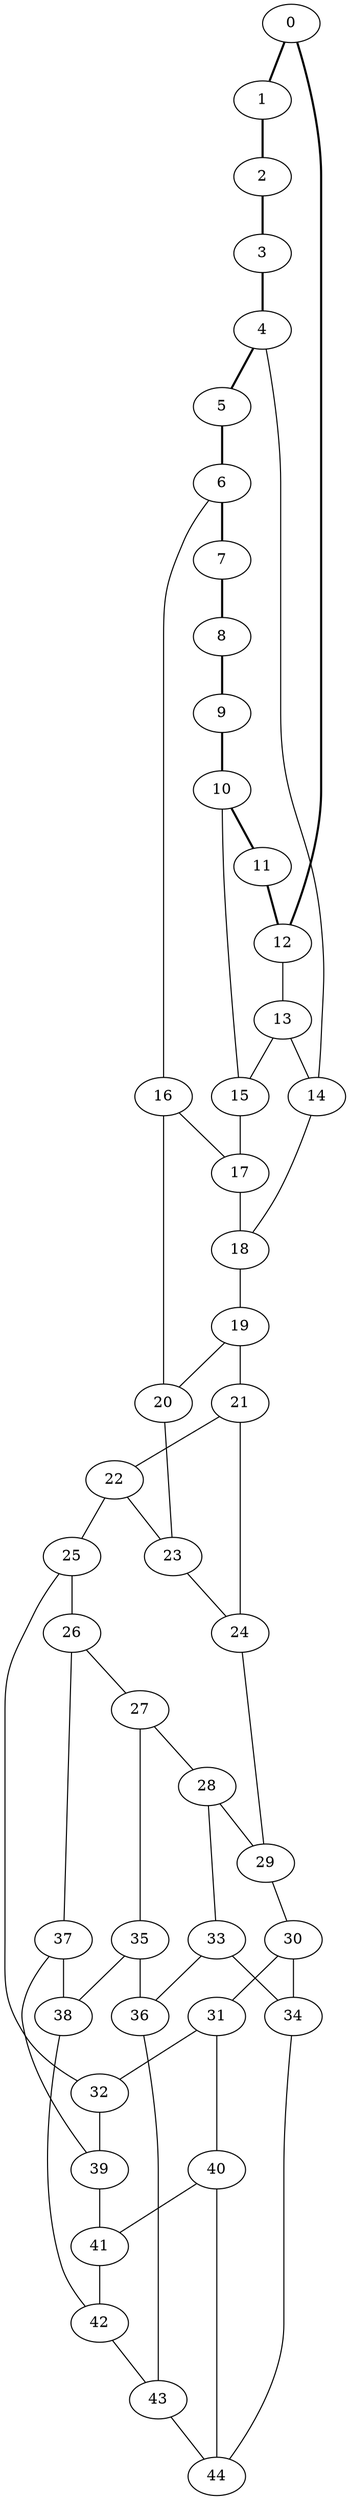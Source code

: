 //Inside of this graph isn't 3-connected
graph G {
0 [ pos = " 10.00,0.00!" ];
0 -- 1[style=bold];
0 -- 12[style=bold];
1 [ pos = " 8.85,4.65!" ];
1 -- 2[style=bold];
2 [ pos = " 5.68,8.23!" ];
2 -- 3[style=bold];
3 [ pos = " 1.21,9.93!" ];
3 -- 4[style=bold];
4 [ pos = " -3.55,9.35!" ];
4 -- 5[style=bold];
4 -- 14;
5 [ pos = " -7.49,6.63!" ];
5 -- 6[style=bold];
6 [ pos = " -9.71,2.39!" ];
6 -- 7[style=bold];
6 -- 16;
7 [ pos = " -9.71,-2.39!" ];
7 -- 8[style=bold];
8 [ pos = " -7.49,-6.63!" ];
8 -- 9[style=bold];
9 [ pos = " -3.55,-9.35!" ];
9 -- 10[style=bold];
10 [ pos = " 1.21,-9.93!" ];
10 -- 11[style=bold];
10 -- 15;
11 [ pos = " 5.68,-8.23!" ];
11 -- 12[style=bold];
12 [ pos = " 8.85,-4.65!" ];
12 -- 13;
13 -- 14;
13 -- 15;
14 -- 18;
15 -- 17;
16 -- 17;
16 -- 20;
17 -- 18;
18 -- 19;
19 -- 20;
19 -- 21;
20 -- 23;
21 -- 22;
21 -- 24;
22 -- 23;
22 -- 25;
23 -- 24;
24 -- 29;
25 -- 26;
25 -- 32;
26 -- 27;
26 -- 37;
27 -- 28;
27 -- 35;
28 -- 29;
28 -- 33;
29 -- 30;
30 -- 31;
30 -- 34;
31 -- 32;
31 -- 40;
32 -- 39;
33 -- 34;
33 -- 36;
34 -- 44;
35 -- 36;
35 -- 38;
36 -- 43;
37 -- 38;
37 -- 39;
38 -- 42;
39 -- 41;
40 -- 41;
40 -- 44;
41 -- 42;
42 -- 43;
43 -- 44;
}
